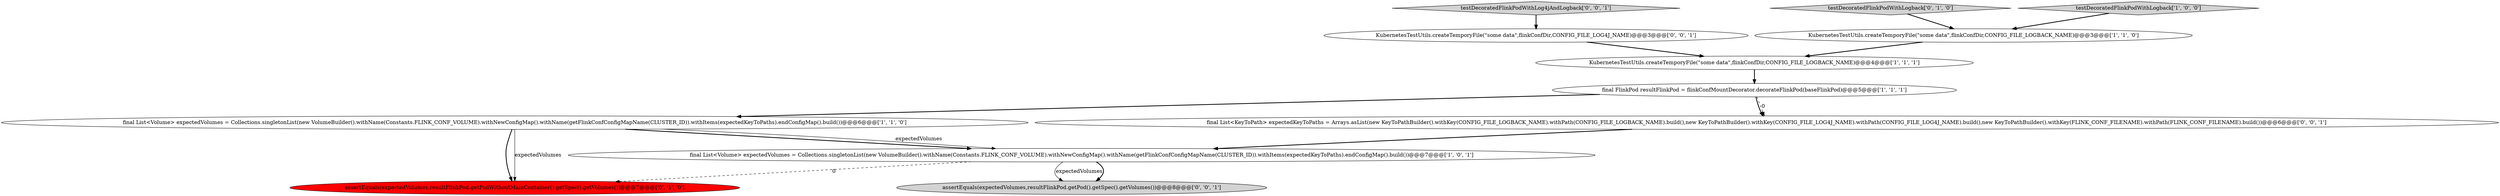 digraph {
3 [style = filled, label = "final List<Volume> expectedVolumes = Collections.singletonList(new VolumeBuilder().withName(Constants.FLINK_CONF_VOLUME).withNewConfigMap().withName(getFlinkConfConfigMapName(CLUSTER_ID)).withItems(expectedKeyToPaths).endConfigMap().build())@@@6@@@['1', '1', '0']", fillcolor = white, shape = ellipse image = "AAA0AAABBB1BBB"];
4 [style = filled, label = "KubernetesTestUtils.createTemporyFile(\"some data\",flinkConfDir,CONFIG_FILE_LOGBACK_NAME)@@@4@@@['1', '1', '1']", fillcolor = white, shape = ellipse image = "AAA0AAABBB1BBB"];
7 [style = filled, label = "testDecoratedFlinkPodWithLogback['0', '1', '0']", fillcolor = lightgray, shape = diamond image = "AAA0AAABBB2BBB"];
8 [style = filled, label = "KubernetesTestUtils.createTemporyFile(\"some data\",flinkConfDir,CONFIG_FILE_LOG4J_NAME)@@@3@@@['0', '0', '1']", fillcolor = white, shape = ellipse image = "AAA0AAABBB3BBB"];
6 [style = filled, label = "assertEquals(expectedVolumes,resultFlinkPod.getPodWithoutMainContainer().getSpec().getVolumes())@@@7@@@['0', '1', '0']", fillcolor = red, shape = ellipse image = "AAA1AAABBB2BBB"];
11 [style = filled, label = "testDecoratedFlinkPodWithLog4jAndLogback['0', '0', '1']", fillcolor = lightgray, shape = diamond image = "AAA0AAABBB3BBB"];
10 [style = filled, label = "final List<KeyToPath> expectedKeyToPaths = Arrays.asList(new KeyToPathBuilder().withKey(CONFIG_FILE_LOGBACK_NAME).withPath(CONFIG_FILE_LOGBACK_NAME).build(),new KeyToPathBuilder().withKey(CONFIG_FILE_LOG4J_NAME).withPath(CONFIG_FILE_LOG4J_NAME).build(),new KeyToPathBuilder().withKey(FLINK_CONF_FILENAME).withPath(FLINK_CONF_FILENAME).build())@@@6@@@['0', '0', '1']", fillcolor = white, shape = ellipse image = "AAA0AAABBB3BBB"];
9 [style = filled, label = "assertEquals(expectedVolumes,resultFlinkPod.getPod().getSpec().getVolumes())@@@8@@@['0', '0', '1']", fillcolor = lightgray, shape = ellipse image = "AAA0AAABBB3BBB"];
1 [style = filled, label = "final List<Volume> expectedVolumes = Collections.singletonList(new VolumeBuilder().withName(Constants.FLINK_CONF_VOLUME).withNewConfigMap().withName(getFlinkConfConfigMapName(CLUSTER_ID)).withItems(expectedKeyToPaths).endConfigMap().build())@@@7@@@['1', '0', '1']", fillcolor = white, shape = ellipse image = "AAA0AAABBB1BBB"];
2 [style = filled, label = "KubernetesTestUtils.createTemporyFile(\"some data\",flinkConfDir,CONFIG_FILE_LOGBACK_NAME)@@@3@@@['1', '1', '0']", fillcolor = white, shape = ellipse image = "AAA0AAABBB1BBB"];
0 [style = filled, label = "testDecoratedFlinkPodWithLogback['1', '0', '0']", fillcolor = lightgray, shape = diamond image = "AAA0AAABBB1BBB"];
5 [style = filled, label = "final FlinkPod resultFlinkPod = flinkConfMountDecorator.decorateFlinkPod(baseFlinkPod)@@@5@@@['1', '1', '1']", fillcolor = white, shape = ellipse image = "AAA0AAABBB1BBB"];
5->3 [style = bold, label=""];
5->10 [style = bold, label=""];
11->8 [style = bold, label=""];
3->6 [style = bold, label=""];
3->6 [style = solid, label="expectedVolumes"];
1->9 [style = solid, label="expectedVolumes"];
8->4 [style = bold, label=""];
3->1 [style = bold, label=""];
10->1 [style = bold, label=""];
5->10 [style = dashed, label="0"];
2->4 [style = bold, label=""];
4->5 [style = bold, label=""];
7->2 [style = bold, label=""];
1->6 [style = dashed, label="0"];
1->9 [style = bold, label=""];
0->2 [style = bold, label=""];
3->1 [style = solid, label="expectedVolumes"];
}
